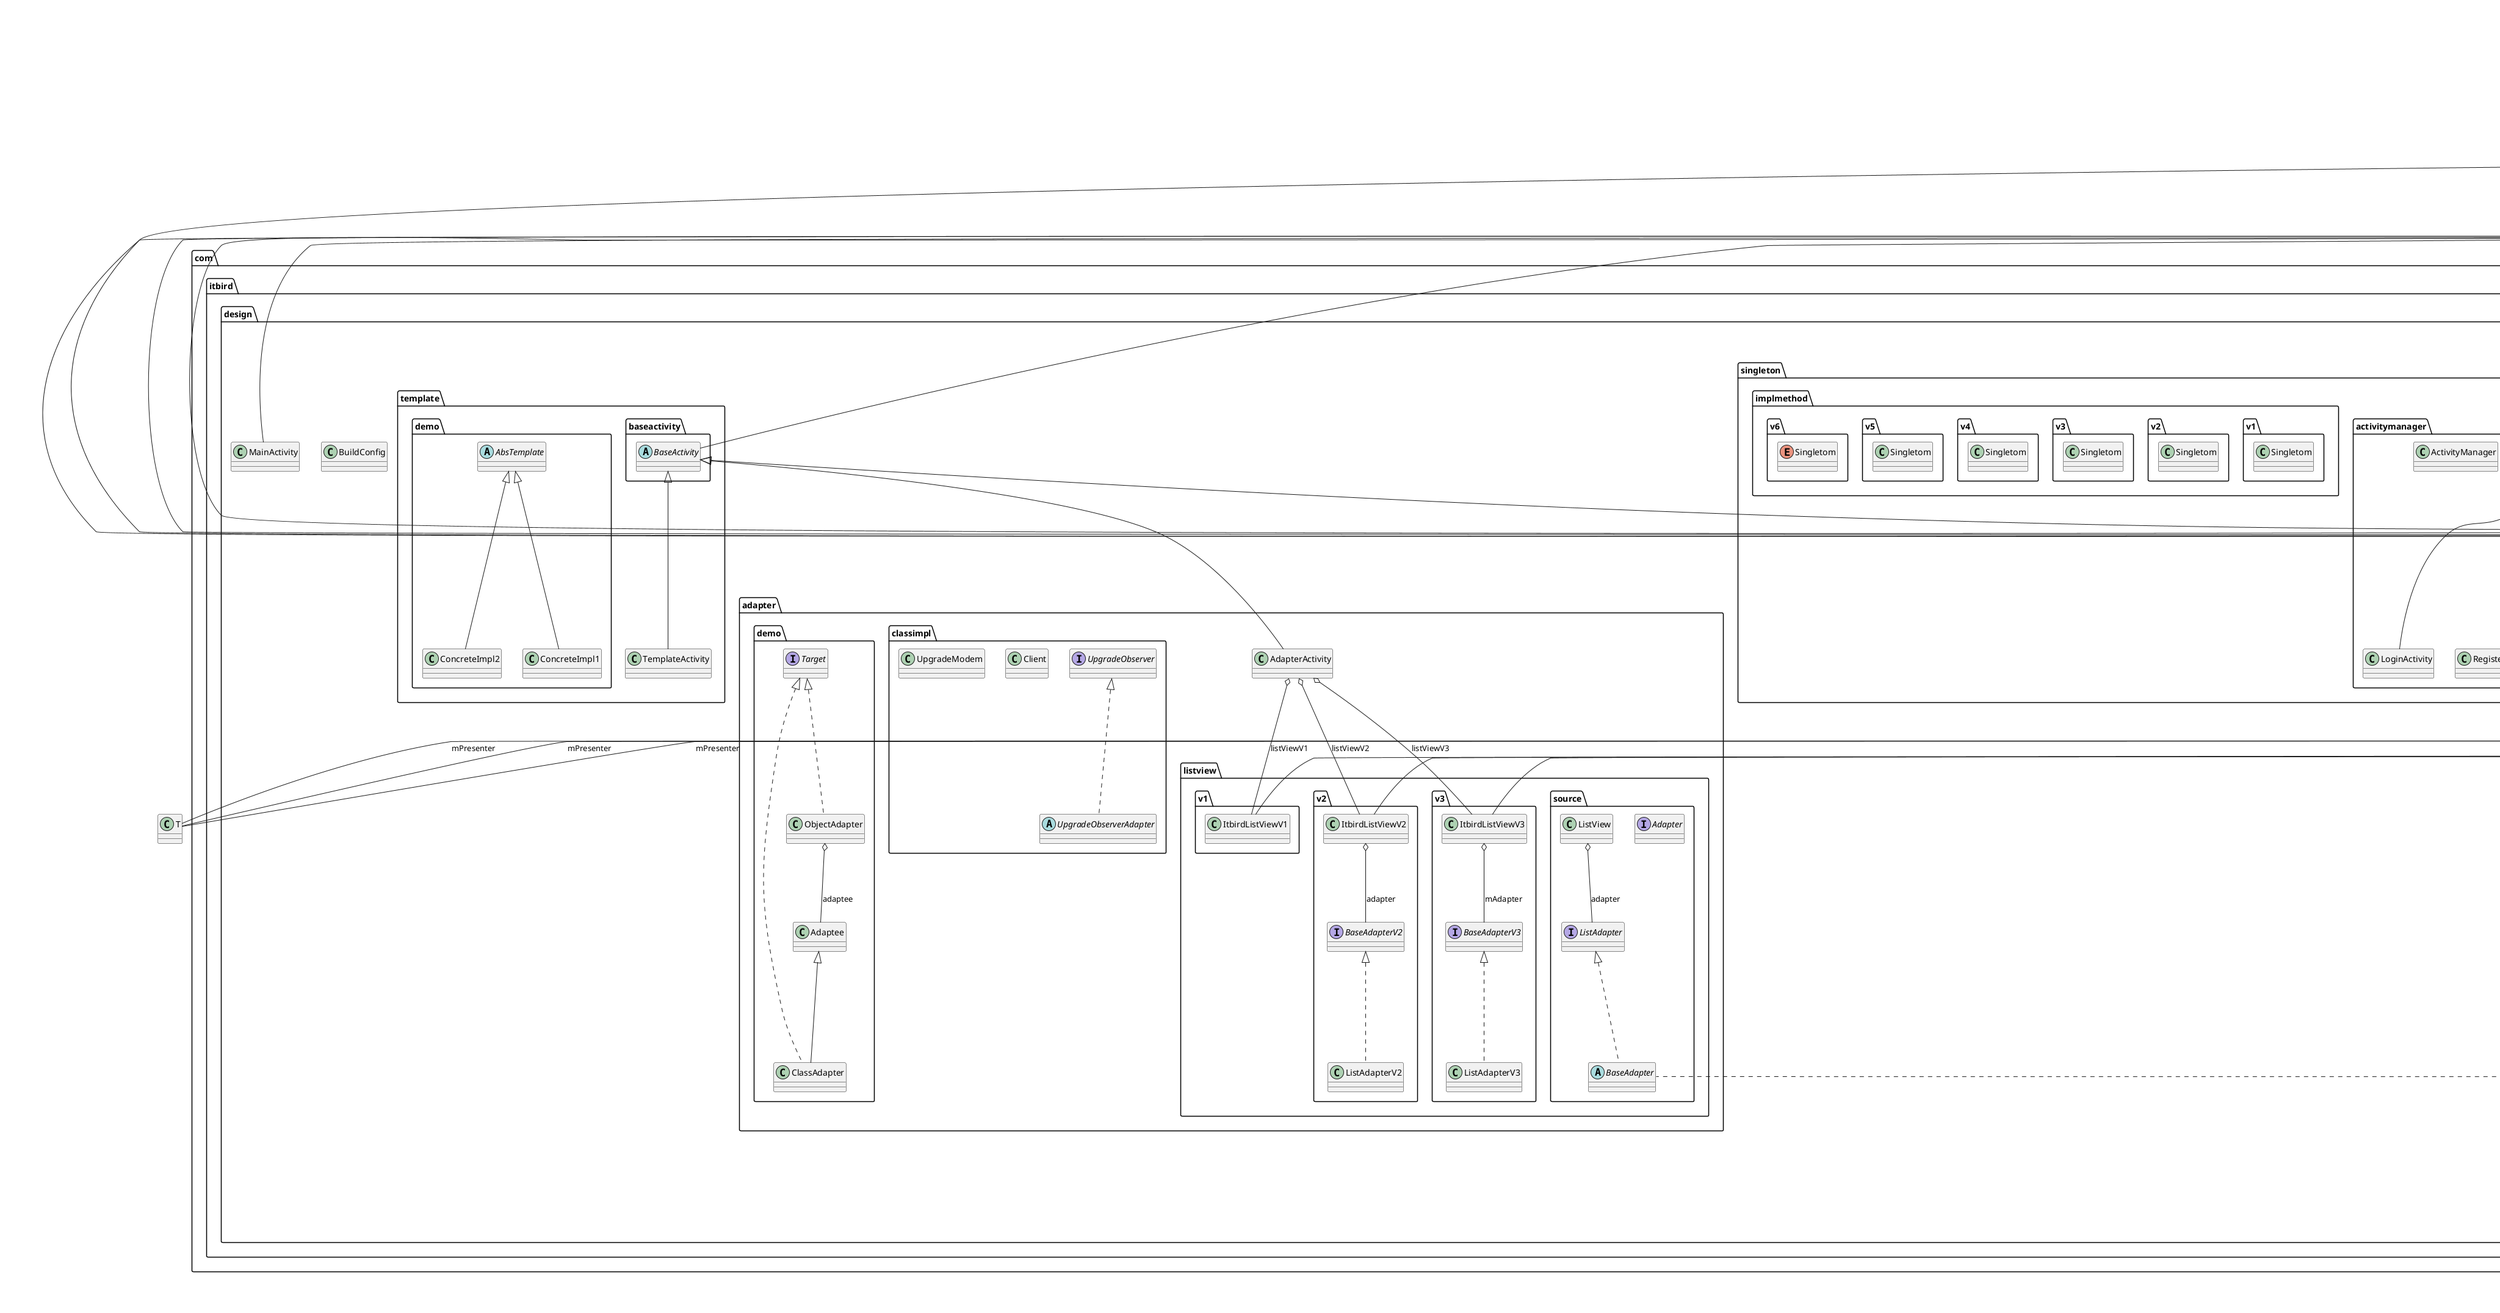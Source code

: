 @startuml

title __DESIGNPATTERNPRACTICE.APP's Class Diagram__\n

  namespace com.itbird.design {
    class com.itbird.design.APP {
    }
  }
  

  namespace com.itbird.design {
    class com.itbird.design.BuildConfig {
    }
  }
  

  namespace com.itbird.design {
    class com.itbird.design.MainActivity {
    }
  }
  

  namespace com.itbird.design {
    namespace adapter {
      class com.itbird.design.adapter.AdapterActivity {
      }
    }
  }
  

  namespace com.itbird.design {
    namespace adapter {
      namespace classimpl {
        class com.itbird.design.adapter.classimpl.Client {
        }
      }
    }
  }
  

  namespace com.itbird.design {
    namespace adapter {
      namespace classimpl {
        class com.itbird.design.adapter.classimpl.UpgradeModem {
        }
      }
    }
  }
  

  namespace com.itbird.design {
    namespace adapter {
      namespace classimpl {
        interface com.itbird.design.adapter.classimpl.UpgradeObserver {
        }
      }
    }
  }
  

  namespace com.itbird.design {
    namespace adapter {
      namespace classimpl {
        abstract class com.itbird.design.adapter.classimpl.UpgradeObserverAdapter {
        }
      }
    }
  }
  

  namespace com.itbird.design {
    namespace adapter {
      namespace demo {
        class com.itbird.design.adapter.demo.Adaptee {
        }
      }
    }
  }
  

  namespace com.itbird.design {
    namespace adapter {
      namespace demo {
        class com.itbird.design.adapter.demo.ClassAdapter {
        }
      }
    }
  }
  

  namespace com.itbird.design {
    namespace adapter {
      namespace demo {
        class com.itbird.design.adapter.demo.ObjectAdapter {
        }
      }
    }
  }
  

  namespace com.itbird.design {
    namespace adapter {
      namespace demo {
        interface com.itbird.design.adapter.demo.Target {
        }
      }
    }
  }
  

  namespace com.itbird.design {
    namespace adapter {
      namespace listview.source {
        interface com.itbird.design.adapter.listview.source.Adapter {
        }
      }
    }
  }
  

  namespace com.itbird.design {
    namespace adapter {
      namespace listview.source {
        abstract class com.itbird.design.adapter.listview.source.BaseAdapter {
        }
      }
    }
  }
  

  namespace com.itbird.design {
    namespace adapter {
      namespace listview.source {
        interface com.itbird.design.adapter.listview.source.ListAdapter {
        }
      }
    }
  }
  

  namespace com.itbird.design {
    namespace adapter {
      namespace listview.source {
        class com.itbird.design.adapter.listview.source.ListView {
        }
      }
    }
  }
  

  namespace com.itbird.design {
    namespace adapter {
      namespace listview.v1 {
        class com.itbird.design.adapter.listview.v1.ItbirdListViewV1 {
        }
      }
    }
  }
  

  namespace com.itbird.design {
    namespace adapter {
      namespace listview.v2 {
        interface com.itbird.design.adapter.listview.v2.BaseAdapterV2 {
        }
      }
    }
  }
  

  namespace com.itbird.design {
    namespace adapter {
      namespace listview.v2 {
        class com.itbird.design.adapter.listview.v2.ItbirdListViewV2 {
        }
      }
    }
  }
  

  namespace com.itbird.design {
    namespace adapter {
      namespace listview.v2 {
        class com.itbird.design.adapter.listview.v2.ListAdapterV2 {
        }
      }
    }
  }
  

  namespace com.itbird.design {
    namespace adapter {
      namespace listview.v3 {
        interface com.itbird.design.adapter.listview.v3.BaseAdapterV3 {
        }
      }
    }
  }
  

  namespace com.itbird.design {
    namespace adapter {
      namespace listview.v3 {
        class com.itbird.design.adapter.listview.v3.ItbirdListViewV3 {
        }
      }
    }
  }
  

  namespace com.itbird.design {
    namespace adapter {
      namespace listview.v3 {
        class com.itbird.design.adapter.listview.v3.ListAdapterV3 {
        }
      }
    }
  }
  

  namespace com.itbird.design {
    namespace builder {
      class com.itbird.design.builder.BuilderActivity {
      }
    }
  }
  

  namespace com.itbird.design {
    namespace builder {
      namespace demo {
        interface com.itbird.design.builder.demo.BuilderInterface {
        }
      }
    }
  }
  

  namespace com.itbird.design {
    namespace builder {
      namespace demo {
        class com.itbird.design.builder.demo.Product {
        }
      }
    }
  }
  

  namespace com.itbird.design {
    namespace builder {
      namespace dialog {
        class com.itbird.design.builder.dialog.CommonDialog {
        }
      }
    }
  }
  

  namespace com.itbird.design {
    namespace builder {
      namespace dialog {
        class com.itbird.design.builder.dialog.CommonProgressDialog {
        }
      }
    }
  }
  

  namespace com.itbird.design {
    namespace builder {
      namespace dialog {
        abstract class com.itbird.design.builder.dialog.CustomCountDownTimer {
        }
      }
    }
  }
  

  namespace com.itbird.design {
    namespace builder {
      namespace dialog {
        class com.itbird.design.builder.dialog.CustomCountDownTimerDialog {
        }
      }
    }
  }
  

  namespace com.itbird.design {
    namespace builder {
      namespace navigationbar.v1 {
        class com.itbird.design.builder.navigationbar.v1.NavigationBar {
        }
      }
    }
  }
  

  namespace com.itbird.design {
    namespace chaiin {
      class com.itbird.design.chaiin.ChainActivity {
      }
    }
  }
  

  namespace com.itbird.design {
    namespace chaiin {
      namespace demo {
        abstract class com.itbird.design.chaiin.demo.Handler {
        }
      }
    }
  }
  

  namespace com.itbird.design {
    namespace chaiin {
      namespace demo {
        class com.itbird.design.chaiin.demo.Request {
        }
      }
    }
  }
  

  namespace com.itbird.design {
    namespace chaiin {
      namespace demo {
        class com.itbird.design.chaiin.demo.RequestHandler1 {
        }
      }
    }
  }
  

  namespace com.itbird.design {
    namespace chaiin {
      namespace demo {
        class com.itbird.design.chaiin.demo.RequestHandler2 {
        }
      }
    }
  }
  

  namespace com.itbird.design {
    namespace chaiin {
      namespace demo {
        class com.itbird.design.chaiin.demo.RequestHandler3 {
        }
      }
    }
  }
  

  namespace com.itbird.design {
    namespace chaiin {
      namespace upgrade.v1 {
        class com.itbird.design.chaiin.upgrade.v1.ASystemUpgradeRequestHandler {
        }
      }
    }
  }
  

  namespace com.itbird.design {
    namespace chaiin {
      namespace upgrade.v1 {
        class com.itbird.design.chaiin.upgrade.v1.BSystemUpgradeRequestHandler {
        }
      }
    }
  }
  

  namespace com.itbird.design {
    namespace chaiin {
      namespace upgrade.v1 {
        class com.itbird.design.chaiin.upgrade.v1.CSystemUpgradeRequestHandler {
        }
      }
    }
  }
  

  namespace com.itbird.design {
    namespace chaiin {
      namespace upgrade.v1 {
        class com.itbird.design.chaiin.upgrade.v1.InitUpgradeRequestHandler {
        }
      }
    }
  }
  

  namespace com.itbird.design {
    namespace chaiin {
      namespace upgrade.v1 {
        interface com.itbird.design.chaiin.upgrade.v1.UpgradeErrorCode {
        }
      }
    }
  }
  

  namespace com.itbird.design {
    namespace chaiin {
      namespace upgrade.v1 {
        class com.itbird.design.chaiin.upgrade.v1.UpgradeManager {
        }
      }
    }
  }
  

  namespace com.itbird.design {
    namespace chaiin {
      namespace upgrade.v1 {
        class com.itbird.design.chaiin.upgrade.v1.UpgradeRequest {
        }
      }
    }
  }
  

  namespace com.itbird.design {
    namespace chaiin {
      namespace upgrade.v1 {
        abstract class com.itbird.design.chaiin.upgrade.v1.UpgradeRequestHandler {
        }
      }
    }
  }
  

  namespace com.itbird.design {
    namespace chaiin {
      namespace upgrade.v1 {
        interface com.itbird.design.chaiin.upgrade.v1.UpgradeResultObservable {
        }
      }
    }
  }
  

  namespace com.itbird.design {
    namespace chaiin {
      namespace upgrade.v1 {
        class com.itbird.design.chaiin.upgrade.v1.UpgradeResultObservableAdapter {
        }
      }
    }
  }
  

  namespace com.itbird.design {
    namespace decorator {
      class com.itbird.design.decorator.DecoratorActivity {
      }
    }
  }
  

  namespace com.itbird.design {
    namespace decorator {
      namespace demo {
        abstract class com.itbird.design.decorator.demo.Component {
        }
      }
    }
  }
  

  namespace com.itbird.design {
    namespace decorator {
      namespace demo {
        class com.itbird.design.decorator.demo.ComponentImplA {
        }
      }
    }
  }
  

  namespace com.itbird.design {
    namespace decorator {
      namespace demo {
        class com.itbird.design.decorator.demo.ComponentImplB {
        }
      }
    }
  }
  

  namespace com.itbird.design {
    namespace decorator {
      namespace demo {
        class com.itbird.design.decorator.demo.ConCreateComponent {
        }
      }
    }
  }
  

  namespace com.itbird.design {
    namespace decorator {
      namespace demo {
        abstract class com.itbird.design.decorator.demo.DecoratorComponent {
        }
      }
    }
  }
  

  namespace com.itbird.design {
    namespace decorator {
      namespace recycleview {
        class com.itbird.design.decorator.recycleview.WrapperRecycleView {
        }
      }
    }
  }
  

  namespace com.itbird.design {
    namespace decorator {
      namespace recycleview {
        class com.itbird.design.decorator.recycleview.WrapperRecyclerAdapter {
        }
      }
    }
  }
  

  namespace com.itbird.design {
    namespace factory {
      class com.itbird.design.factory.FactoryActivity {
      }
    }
  }
  

  namespace com.itbird.design {
    namespace factory {
      namespace demo.v1 {
        class com.itbird.design.factory.demo.v1.ConCreteIProductA {
        }
      }
    }
  }
  

  namespace com.itbird.design {
    namespace factory {
      namespace demo.v1 {
        class com.itbird.design.factory.demo.v1.ConCreteIProductB {
        }
      }
    }
  }
  

  namespace com.itbird.design {
    namespace factory {
      namespace demo.v1 {
        class com.itbird.design.factory.demo.v1.ConCreteIProductC {
        }
      }
    }
  }
  

  namespace com.itbird.design {
    namespace factory {
      namespace demo.v1 {
        class com.itbird.design.factory.demo.v1.ConcreteFactory {
        }
      }
    }
  }
  

  namespace com.itbird.design {
    namespace factory {
      namespace demo.v1 {
        interface com.itbird.design.factory.demo.v1.IFactroy {
        }
      }
    }
  }
  

  namespace com.itbird.design {
    namespace factory {
      namespace demo.v1 {
        interface com.itbird.design.factory.demo.v1.IProduct {
        }
      }
    }
  }
  

  namespace com.itbird.design {
    namespace factory {
      namespace demo.v2 {
        class com.itbird.design.factory.demo.v2.ConCreteIProductD {
        }
      }
    }
  }
  

  namespace com.itbird.design {
    namespace factory {
      namespace demo.v2 {
        class com.itbird.design.factory.demo.v2.ConcreteFactory {
        }
      }
    }
  }
  

  namespace com.itbird.design {
    namespace factory {
      namespace demo.v2 {
        interface com.itbird.design.factory.demo.v2.IFactroy {
        }
      }
    }
  }
  

  namespace com.itbird.design {
    namespace factory {
      namespace imageLoader.v5 {
        class com.itbird.design.factory.imageLoader.v5.GlideImageLoader {
        }
      }
    }
  }
  

  namespace com.itbird.design {
    namespace factory {
      namespace imageLoader.v5 {
        interface com.itbird.design.factory.imageLoader.v5.IImageFactroy {
        }
      }
    }
  }
  

  namespace com.itbird.design {
    namespace factory {
      namespace imageLoader.v5 {
        interface com.itbird.design.factory.imageLoader.v5.ILoadImage {
        }
      }
    }
  }
  

  namespace com.itbird.design {
    namespace factory {
      namespace imageLoader.v5 {
        class com.itbird.design.factory.imageLoader.v5.ImageLoaderFactory {
        }
      }
    }
  }
  

  namespace com.itbird.design {
    namespace factory {
      namespace imageLoader.v5 {
        class com.itbird.design.factory.imageLoader.v5.PicassoImageLoader {
        }
      }
    }
  }
  

  namespace com.itbird.design {
    namespace factory {
      namespace storage {
        class com.itbird.design.factory.storage.DiskStorageHandler {
        }
      }
    }
  }
  

  namespace com.itbird.design {
    namespace factory {
      namespace storage {
        interface com.itbird.design.factory.storage.IStorage {
        }
      }
    }
  }
  

  namespace com.itbird.design {
    namespace factory {
      namespace storage {
        interface com.itbird.design.factory.storage.IStorageFactroy {
        }
      }
    }
  }
  

  namespace com.itbird.design {
    namespace factory {
      namespace storage {
        class com.itbird.design.factory.storage.MemoryStorageHandler {
        }
      }
    }
  }
  

  namespace com.itbird.design {
    namespace factory {
      namespace storage {
        class com.itbird.design.factory.storage.PreferencesStorageHandler {
        }
      }
    }
  }
  

  namespace com.itbird.design {
    namespace factory {
      namespace storage {
        class com.itbird.design.factory.storage.StorageFactroy {
        }
      }
    }
  }
  

  namespace com.itbird.design {
    namespace iterator {
      class com.itbird.design.iterator.IteratorActivity {
      }
    }
  }
  

  namespace com.itbird.design {
    namespace iterator {
      namespace demo {
        interface com.itbird.design.iterator.demo.BaseSystem {
        }
      }
    }
  }
  

  namespace com.itbird.design {
    namespace iterator {
      namespace demo {
        class com.itbird.design.iterator.demo.Userinfo {
        }
      }
    }
  }
  

  namespace com.itbird.design {
    namespace iterator {
      namespace demo {
        class com.itbird.design.iterator.demo.UserinfoSystemA {
        }
      }
    }
  }
  

  namespace com.itbird.design {
    namespace iterator {
      namespace demo {
        class com.itbird.design.iterator.demo.UserinfoSystemB {
        }
      }
    }
  }
  

  namespace com.itbird.design {
    namespace iterator {
      namespace demo {
        namespace iterator {
          class com.itbird.design.iterator.demo.iterator.ArrayIterator {
          }
        }
      }
    }
  }
  

  namespace com.itbird.design {
    namespace iterator {
      namespace demo {
        namespace iterator {
          interface com.itbird.design.iterator.demo.iterator.Iterator {
          }
        }
      }
    }
  }
  

  namespace com.itbird.design {
    namespace iterator {
      namespace demo {
        namespace iterator {
          class com.itbird.design.iterator.demo.iterator.ListIterator {
          }
        }
      }
    }
  }
  

  namespace com.itbird.design {
    namespace observer {
      class com.itbird.design.observer.ObserverActivity {
      }
    }
  }
  

  namespace com.itbird.design {
    namespace observer {
      namespace demo {
        interface com.itbird.design.observer.demo.Observable {
        }
      }
    }
  }
  

  namespace com.itbird.design {
    namespace observer {
      namespace demo {
        class com.itbird.design.observer.demo.ObservableImpl {
        }
      }
    }
  }
  

  namespace com.itbird.design {
    namespace observer {
      namespace demo {
        interface com.itbird.design.observer.demo.Observer {
        }
      }
    }
  }
  

  namespace com.itbird.design {
    namespace observer {
      namespace listadapter {
        abstract class com.itbird.design.observer.listadapter.BaseAdapter {
        }
      }
    }
  }
  

  namespace com.itbird.design {
    namespace observer {
      namespace listadapter {
        class com.itbird.design.observer.listadapter.DataSetObservable {
        }
      }
    }
  }
  

  namespace com.itbird.design {
    namespace observer {
      namespace listadapter {
        abstract class com.itbird.design.observer.listadapter.DataSetObserver {
        }
      }
    }
  }
  

  namespace com.itbird.design {
    namespace observer {
      namespace listadapter {
        abstract class com.itbird.design.observer.listadapter.Observable {
        }
      }
    }
  }
  

  namespace com.itbird.design {
    namespace principle {
      class com.itbird.design.principle.PrincipleActivity {
      }
    }
  }
  

  namespace com.itbird.design {
    namespace principle {
      namespace imageloader.v1 {
        class com.itbird.design.principle.imageloader.v1.ImageLoader {
        }
      }
    }
  }
  

  namespace com.itbird.design {
    namespace principle {
      namespace imageloader.v2 {
        class com.itbird.design.principle.imageloader.v2.ImageCache {
        }
      }
    }
  }
  

  namespace com.itbird.design {
    namespace principle {
      namespace imageloader.v2 {
        class com.itbird.design.principle.imageloader.v2.ImageDownload {
        }
      }
    }
  }
  

  namespace com.itbird.design {
    namespace principle {
      namespace imageloader.v2 {
        class com.itbird.design.principle.imageloader.v2.ImageLoader {
        }
      }
    }
  }
  

  namespace com.itbird.design {
    namespace principle {
      namespace imageloader.v3 {
        class com.itbird.design.principle.imageloader.v3.DiskCache {
        }
      }
    }
  }
  

  namespace com.itbird.design {
    namespace principle {
      namespace imageloader.v3 {
        interface com.itbird.design.principle.imageloader.v3.ICache {
        }
      }
    }
  }
  

  namespace com.itbird.design {
    namespace principle {
      namespace imageloader.v3 {
        class com.itbird.design.principle.imageloader.v3.ImageDownload {
        }
      }
    }
  }
  

  namespace com.itbird.design {
    namespace principle {
      namespace imageloader.v3 {
        class com.itbird.design.principle.imageloader.v3.ImageLoader {
        }
      }
    }
  }
  

  namespace com.itbird.design {
    namespace principle {
      namespace imageloader.v3 {
        class com.itbird.design.principle.imageloader.v3.MemoryCache {
        }
      }
    }
  }
  

  namespace com.itbird.design {
    namespace principle {
      namespace imageloader.v4 {
        class com.itbird.design.principle.imageloader.v4.DiskCache {
        }
      }
    }
  }
  

  namespace com.itbird.design {
    namespace principle {
      namespace imageloader.v4 {
        interface com.itbird.design.principle.imageloader.v4.DownloadCallback {
        }
      }
    }
  }
  

  namespace com.itbird.design {
    namespace principle {
      namespace imageloader.v4 {
        interface com.itbird.design.principle.imageloader.v4.ICache {
        }
      }
    }
  }
  

  namespace com.itbird.design {
    namespace principle {
      namespace imageloader.v4 {
        interface com.itbird.design.principle.imageloader.v4.IDownloadRequest {
        }
      }
    }
  }
  

  namespace com.itbird.design {
    namespace principle {
      namespace imageloader.v4 {
        class com.itbird.design.principle.imageloader.v4.ImageLoader {
        }
      }
    }
  }
  

  namespace com.itbird.design {
    namespace principle {
      namespace imageloader.v4 {
        class com.itbird.design.principle.imageloader.v4.MemoryCache {
        }
      }
    }
  }
  

  namespace com.itbird.design {
    namespace principle {
      namespace imageloader.v4 {
        class com.itbird.design.principle.imageloader.v4.MyImageDownload {
        }
      }
    }
  }
  

  namespace com.itbird.design {
    namespace principle {
      namespace mvp.google {
        interface com.itbird.design.principle.mvp.google.BasePresenter {
        }
      }
    }
  }
  

  namespace com.itbird.design {
    namespace principle {
      namespace mvp.google {
        interface com.itbird.design.principle.mvp.google.BaseView {
        }
      }
    }
  }
  

  namespace com.itbird.design {
    namespace principle {
      namespace mvp.google {
        interface com.itbird.design.principle.mvp.google.TaskDetailContract {
        }
      }
    }
  }
  

  namespace com.itbird.design {
    namespace principle {
      namespace mvp.google {
        class com.itbird.design.principle.mvp.google.TaskGoogleActivity {
        }
      }
    }
  }
  

  namespace com.itbird.design {
    namespace principle {
      namespace mvp.google {
        class com.itbird.design.principle.mvp.google.TaskGooglePresenter {
        }
      }
    }
  }
  

  namespace com.itbird.design {
    namespace principle {
      namespace mvp.v1 {
        abstract class com.itbird.design.principle.mvp.v1.BaseActivity {
        }
      }
    }
  }
  

  namespace com.itbird.design {
    namespace principle {
      namespace mvp.v1 {
        class com.itbird.design.principle.mvp.v1.BasePresenter {
        }
      }
    }
  }
  

  namespace com.itbird.design {
    namespace principle {
      namespace mvp.v1 {
        interface com.itbird.design.principle.mvp.v1.IPresenter {
        }
      }
    }
  }
  

  namespace com.itbird.design {
    namespace principle {
      namespace mvp.v1 {
        interface com.itbird.design.principle.mvp.v1.IView {
        }
      }
    }
  }
  

  namespace com.itbird.design {
    namespace principle {
      namespace mvp.v1 {
        class com.itbird.design.principle.mvp.v1.TaskMyActivity {
        }
      }
    }
  }
  

  namespace com.itbird.design {
    namespace principle {
      namespace mvp.v1 {
        interface com.itbird.design.principle.mvp.v1.TaskMyContract {
        }
      }
    }
  }
  

  namespace com.itbird.design {
    namespace principle {
      namespace mvp.v1 {
        class com.itbird.design.principle.mvp.v1.TaskMyPresenter {
        }
      }
    }
  }
  

  namespace com.itbird.design {
    namespace principle {
      namespace mvp.v2 {
        abstract class com.itbird.design.principle.mvp.v2.BaseActivity {
        }
      }
    }
  }
  

  namespace com.itbird.design {
    namespace principle {
      namespace mvp.v2 {
        abstract class com.itbird.design.principle.mvp.v2.BasePresenter {
        }
      }
    }
  }
  

  namespace com.itbird.design {
    namespace principle {
      namespace mvp.v2 {
        class com.itbird.design.principle.mvp.v2.TaskMyActivity {
        }
      }
    }
  }
  

  namespace com.itbird.design {
    namespace principle {
      namespace mvp.v2 {
        interface com.itbird.design.principle.mvp.v2.TaskMyContract {
        }
      }
    }
  }
  

  namespace com.itbird.design {
    namespace principle {
      namespace mvp.v2 {
        class com.itbird.design.principle.mvp.v2.TaskMyPresenter {
        }
      }
    }
  }
  

  namespace com.itbird.design {
    namespace principle {
      namespace mvp.v3 {
        abstract class com.itbird.design.principle.mvp.v3.BaseActivity {
        }
      }
    }
  }
  

  namespace com.itbird.design {
    namespace principle {
      namespace mvp.v3 {
        abstract class com.itbird.design.principle.mvp.v3.BaseFragment {
        }
      }
    }
  }
  

  namespace com.itbird.design {
    namespace principle {
      namespace mvp.v3 {
        abstract class com.itbird.design.principle.mvp.v3.BasePresenter {
        }
      }
    }
  }
  

  namespace com.itbird.design {
    namespace principle {
      namespace mvp.v3 {
        interface com.itbird.design.principle.mvp.v3.IPresenter {
        }
      }
    }
  }
  

  namespace com.itbird.design {
    namespace principle {
      namespace mvp.v3 {
        class com.itbird.design.principle.mvp.v3.TaskMyActivity {
        }
      }
    }
  }
  

  namespace com.itbird.design {
    namespace principle {
      namespace mvp.v3 {
        interface com.itbird.design.principle.mvp.v3.TaskMyContract {
        }
      }
    }
  }
  

  namespace com.itbird.design {
    namespace principle {
      namespace mvp.v3 {
        class com.itbird.design.principle.mvp.v3.TaskMyPresenter {
        }
      }
    }
  }
  

  namespace com.itbird.design {
    namespace prototype {
      class com.itbird.design.prototype.PrototypeActivity {
      }
    }
  }
  

  namespace com.itbird.design {
    namespace prototype {
      namespace demo {
        class com.itbird.design.prototype.demo.ConcreateProotype {
        }
      }
    }
  }
  

  namespace com.itbird.design {
    namespace prototype {
      namespace demo {
        abstract class com.itbird.design.prototype.demo.Prototype {
        }
      }
    }
  }
  

  namespace com.itbird.design {
    namespace prototype {
      namespace word.v1 {
        abstract class com.itbird.design.prototype.word.v1.IWordV1 {
        }
      }
    }
  }
  

  namespace com.itbird.design {
    namespace prototype {
      namespace word.v1 {
        class com.itbird.design.prototype.word.v1.WordV1DataInfo {
        }
      }
    }
  }
  

  namespace com.itbird.design {
    namespace prototype {
      namespace word.v2 {
        abstract class com.itbird.design.prototype.word.v2.IWordV2 {
        }
      }
    }
  }
  

  namespace com.itbird.design {
    namespace prototype {
      namespace word.v2 {
        class com.itbird.design.prototype.word.v2.WordV2DataInfo {
        }
      }
    }
  }
  

  namespace com.itbird.design {
    namespace prototype {
      namespace word.v3 {
        abstract class com.itbird.design.prototype.word.v3.IWordV3 {
        }
      }
    }
  }
  

  namespace com.itbird.design {
    namespace prototype {
      namespace word.v3 {
        class com.itbird.design.prototype.word.v3.WordV3DataInfo {
        }
      }
    }
  }
  

  namespace com.itbird.design {
    namespace proxy {
      class com.itbird.design.proxy.ProxyActivity {
      }
    }
  }
  

  namespace com.itbird.design {
    namespace proxy {
      namespace demo.dynamic.v1 {
        class com.itbird.design.proxy.demo.dynamic.v1.Client {
        }
      }
    }
  }
  

  namespace com.itbird.design {
    namespace proxy {
      namespace demo.dynamic.v1 {
        interface com.itbird.design.proxy.demo.dynamic.v1.IObject {
        }
      }
    }
  }
  

  namespace com.itbird.design {
    namespace proxy {
      namespace demo.dynamic.v1 {
        class com.itbird.design.proxy.demo.dynamic.v1.ProxyObject {
        }
      }
    }
  }
  

  namespace com.itbird.design {
    namespace proxy {
      namespace demo.dynamic.v1 {
        class com.itbird.design.proxy.demo.dynamic.v1.SourceObject {
        }
      }
    }
  }
  

  namespace com.itbird.design {
    namespace proxy {
      namespace demo.dynamic.v2 {
        class com.itbird.design.proxy.demo.dynamic.v2.Client {
        }
      }
    }
  }
  

  namespace com.itbird.design {
    namespace proxy {
      namespace demo.dynamic.v2 {
        class com.itbird.design.proxy.demo.dynamic.v2.ProxyMethodInterceptor {
        }
      }
    }
  }
  

  namespace com.itbird.design {
    namespace proxy {
      namespace demo.dynamic.v2 {
        class com.itbird.design.proxy.demo.dynamic.v2.SourceObject {
        }
      }
    }
  }
  

  namespace com.itbird.design {
    namespace proxy {
      namespace demo.staticc {
        class com.itbird.design.proxy.demo.staticc.Client {
        }
      }
    }
  }
  

  namespace com.itbird.design {
    namespace proxy {
      namespace demo.staticc {
        interface com.itbird.design.proxy.demo.staticc.IObject {
        }
      }
    }
  }
  

  namespace com.itbird.design {
    namespace proxy {
      namespace demo.staticc {
        class com.itbird.design.proxy.demo.staticc.ProxyObject {
        }
      }
    }
  }
  

  namespace com.itbird.design {
    namespace proxy {
      namespace demo.staticc {
        class com.itbird.design.proxy.demo.staticc.SourceObject {
        }
      }
    }
  }
  

  namespace com.itbird.design {
    namespace proxy {
      namespace retrofit {
        interface com.itbird.design.proxy.retrofit.BaseRequest {
        }
      }
    }
  }
  

  namespace com.itbird.design {
    namespace singleton.activitymanager {
      class com.itbird.design.singleton.activitymanager.ActivityManager {
      }
    }
  }
  

  namespace com.itbird.design {
    namespace singleton.activitymanager {
      abstract class com.itbird.design.singleton.activitymanager.BaseActivity {
      }
    }
  }
  

  namespace com.itbird.design {
    namespace singleton.activitymanager {
      class com.itbird.design.singleton.activitymanager.LoginActivity {
      }
    }
  }
  

  namespace com.itbird.design {
    namespace singleton.activitymanager {
      class com.itbird.design.singleton.activitymanager.RegisterActivity {
      }
    }
  }
  

  namespace com.itbird.design {
    namespace singleton.activitymanager {
      class com.itbird.design.singleton.activitymanager.SingletonActivity {
      }
    }
  }
  

  namespace com.itbird.design {
    namespace singleton.implmethod.v1 {
      class com.itbird.design.singleton.implmethod.v1.Singletom {
      }
    }
  }
  

  namespace com.itbird.design {
    namespace singleton.implmethod.v2 {
      class com.itbird.design.singleton.implmethod.v2.Singletom {
      }
    }
  }
  

  namespace com.itbird.design {
    namespace singleton.implmethod.v3 {
      class com.itbird.design.singleton.implmethod.v3.Singletom {
      }
    }
  }
  

  namespace com.itbird.design {
    namespace singleton.implmethod.v4 {
      class com.itbird.design.singleton.implmethod.v4.Singletom {
      }
    }
  }
  

  namespace com.itbird.design {
    namespace singleton.implmethod.v5 {
      class com.itbird.design.singleton.implmethod.v5.Singletom {
      }
    }
  }
  

  namespace com.itbird.design {
    namespace singleton.implmethod.v6 {
      enum Singletom {
      }
    }
  }
  

  namespace com.itbird.design {
    namespace strategy {
      class com.itbird.design.strategy.CrashReportingTree {
      }
    }
  }
  

  namespace com.itbird.design {
    namespace strategy {
      class com.itbird.design.strategy.StrategyActivity {
      }
    }
  }
  

  namespace com.itbird.design {
    namespace strategy {
      namespace demo.compute.v1 {
        class com.itbird.design.strategy.demo.compute.v1.Compute {
        }
      }
    }
  }
  

  namespace com.itbird.design {
    namespace strategy {
      namespace demo.compute.v2 {
        class com.itbird.design.strategy.demo.compute.v2.ComputeADD {
        }
      }
    }
  }
  

  namespace com.itbird.design {
    namespace strategy {
      namespace demo.compute.v2 {
        class com.itbird.design.strategy.demo.compute.v2.ComputeDel {
        }
      }
    }
  }
  

  namespace com.itbird.design {
    namespace strategy {
      namespace demo.compute.v2 {
        class com.itbird.design.strategy.demo.compute.v2.ComputeDiv {
        }
      }
    }
  }
  

  namespace com.itbird.design {
    namespace strategy {
      namespace demo.compute.v2 {
        class com.itbird.design.strategy.demo.compute.v2.ComputeMul {
        }
      }
    }
  }
  

  namespace com.itbird.design {
    namespace strategy {
      namespace demo.compute.v2 {
        class com.itbird.design.strategy.demo.compute.v2.Context {
        }
      }
    }
  }
  

  namespace com.itbird.design {
    namespace strategy {
      namespace demo.compute.v2 {
        interface com.itbird.design.strategy.demo.compute.v2.ICompute {
        }
      }
    }
  }
  

  namespace com.itbird.design {
    namespace strategy {
      namespace demo.interpolator {
        class com.itbird.design.strategy.demo.interpolator.AccelerateDecelerateInterpolator {
        }
      }
    }
  }
  

  namespace com.itbird.design {
    namespace strategy {
      namespace demo.interpolator {
        class com.itbird.design.strategy.demo.interpolator.AccelerateInterpolator {
        }
      }
    }
  }
  

  namespace com.itbird.design {
    namespace strategy {
      namespace demo.interpolator {
        abstract class com.itbird.design.strategy.demo.interpolator.BaseInterpolator {
        }
      }
    }
  }
  

  namespace com.itbird.design {
    namespace strategy {
      namespace demo.interpolator {
        interface com.itbird.design.strategy.demo.interpolator.Interpolator {
        }
      }
    }
  }
  

  namespace com.itbird.design {
    namespace strategy {
      namespace demo.interpolator {
        class com.itbird.design.strategy.demo.interpolator.LinearInterpolator {
        }
      }
    }
  }
  

  namespace com.itbird.design {
    namespace strategy {
      namespace demo.interpolator {
        class com.itbird.design.strategy.demo.interpolator.ObjectAnimator {
        }
      }
    }
  }
  

  namespace com.itbird.design {
    namespace strategy {
      namespace demo.interpolator {
        interface com.itbird.design.strategy.demo.interpolator.TimeInterpolator {
        }
      }
    }
  }
  

  namespace com.itbird.design {
    namespace strategy {
      namespace demo.interpolator {
        class com.itbird.design.strategy.demo.interpolator.ValueAnimator {
        }
      }
    }
  }
  

  namespace com.itbird.design {
    namespace strategy {
      namespace demo.money.v1 {
        class com.itbird.design.strategy.demo.money.v1.FinanceManagerV1 {
        }
      }
    }
  }
  

  namespace com.itbird.design {
    namespace strategy {
      namespace demo.money.v2 {
        class com.itbird.design.strategy.demo.money.v2.FinanceContext {
        }
      }
    }
  }
  

  namespace com.itbird.design {
    namespace strategy {
      namespace demo.money.v2 {
        interface com.itbird.design.strategy.demo.money.v2.IFinance {
        }
      }
    }
  }
  

  namespace com.itbird.design {
    namespace strategy {
      namespace demo.money.v2 {
        class com.itbird.design.strategy.demo.money.v2.LiCaiTongFinance {
        }
      }
    }
  }
  

  namespace com.itbird.design {
    namespace strategy {
      namespace demo.money.v2 {
        class com.itbird.design.strategy.demo.money.v2.YuEBaoFinance {
        }
      }
    }
  }
  

  namespace com.itbird.design {
    namespace strategy {
      namespace demo.recycleview {
        class com.itbird.design.strategy.demo.recycleview.GridLayoutManager {
        }
      }
    }
  }
  

  namespace com.itbird.design {
    namespace strategy {
      namespace demo.recycleview {
        class com.itbird.design.strategy.demo.recycleview.LinearLayoutManager {
        }
      }
    }
  }
  

  namespace com.itbird.design {
    namespace strategy {
      namespace demo.recycleview {
        class com.itbird.design.strategy.demo.recycleview.RecyclerView {
        }
      }
    }
  }
  

  namespace com.itbird.design {
    namespace strategy {
      namespace demo.retrofit {
        interface com.itbird.design.strategy.demo.retrofit.Converter {
        }
      }
    }
  }
  

  namespace com.itbird.design {
    namespace strategy {
      namespace demo.retrofit {
        class com.itbird.design.strategy.demo.retrofit.GsonConverterFactory {
        }
      }
    }
  }
  

  namespace com.itbird.design {
    namespace strategy {
      namespace demo.retrofit {
        class com.itbird.design.strategy.demo.retrofit.Retrofit {
        }
      }
    }
  }
  

  namespace com.itbird.design {
    namespace strategy {
      namespace demo.retrofit {
        class com.itbird.design.strategy.demo.retrofit.SimpleXmlConverterFactory {
        }
      }
    }
  }
  

  namespace com.itbird.design {
    namespace strategy {
      namespace view {
        class com.itbird.design.strategy.view.MyView {
        }
      }
    }
  }
  

  namespace com.itbird.design {
    namespace template {
      class com.itbird.design.template.TemplateActivity {
      }
    }
  }
  

  namespace com.itbird.design {
    namespace template {
      namespace baseactivity {
        abstract class com.itbird.design.template.baseactivity.BaseActivity {
        }
      }
    }
  }
  

  namespace com.itbird.design {
    namespace template {
      namespace demo {
        abstract class com.itbird.design.template.demo.AbsTemplate {
        }
      }
    }
  }
  

  namespace com.itbird.design {
    namespace template {
      namespace demo {
        class com.itbird.design.template.demo.ConcreteImpl1 {
        }
      }
    }
  }
  

  namespace com.itbird.design {
    namespace template {
      namespace demo {
        class com.itbird.design.template.demo.ConcreteImpl2 {
        }
      }
    }
  }
  

  namespace com.itbird.design {
    namespace utils {
      class com.itbird.design.utils.CloseUtils {
      }
    }
  }
  

  namespace com.itbird.design {
    namespace utils {
      class com.itbird.design.utils.UIHandler {
      }
    }
  }
  

  com.itbird.design.APP -up-|> android.app.Application
  com.itbird.design.MainActivity -up-|> androidx.appcompat.app.AppCompatActivity
  com.itbird.design.adapter.AdapterActivity -up-|> com.itbird.design.template.baseactivity.BaseActivity
  com.itbird.design.adapter.AdapterActivity o-- com.itbird.design.adapter.listview.v1.ItbirdListViewV1 : listViewV1
  com.itbird.design.adapter.AdapterActivity o-- com.itbird.design.adapter.listview.v2.ItbirdListViewV2 : listViewV2
  com.itbird.design.adapter.AdapterActivity o-- com.itbird.design.adapter.listview.v3.ItbirdListViewV3 : listViewV3
  com.itbird.design.adapter.classimpl.UpgradeObserverAdapter .up.|> com.itbird.design.adapter.classimpl.UpgradeObserver
  com.itbird.design.adapter.demo.ClassAdapter .up.|> com.itbird.design.adapter.demo.Target
  com.itbird.design.adapter.demo.ClassAdapter -up-|> com.itbird.design.adapter.demo.Adaptee
  com.itbird.design.adapter.demo.ObjectAdapter .up.|> com.itbird.design.adapter.demo.Target
  com.itbird.design.adapter.demo.ObjectAdapter o-- com.itbird.design.adapter.demo.Adaptee : adaptee
  com.itbird.design.adapter.listview.source.BaseAdapter .up.|> android.widget.SpinnerAdapter
  com.itbird.design.adapter.listview.source.BaseAdapter .up.|> com.itbird.design.adapter.listview.source.ListAdapter
  com.itbird.design.adapter.listview.source.ListView o-- com.itbird.design.adapter.listview.source.ListAdapter : adapter
  com.itbird.design.adapter.listview.v1.ItbirdListViewV1 -up-|> android.widget.ScrollView
  com.itbird.design.adapter.listview.v2.ItbirdListViewV2 -up-|> android.widget.ScrollView
  com.itbird.design.adapter.listview.v2.ItbirdListViewV2 o-- com.itbird.design.adapter.listview.v2.BaseAdapterV2 : adapter
  com.itbird.design.adapter.listview.v2.ListAdapterV2 .up.|> com.itbird.design.adapter.listview.v2.BaseAdapterV2
  com.itbird.design.adapter.listview.v3.ItbirdListViewV3 -up-|> android.widget.ScrollView
  com.itbird.design.adapter.listview.v3.ItbirdListViewV3 o-- com.itbird.design.adapter.listview.v3.BaseAdapterV3 : mAdapter
  com.itbird.design.adapter.listview.v3.ListAdapterV3 .up.|> com.itbird.design.adapter.listview.v3.BaseAdapterV3
  com.itbird.design.builder.BuilderActivity -up-|> androidx.appcompat.app.AppCompatActivity
  com.itbird.design.builder.dialog.CommonDialog .up.|> android.content.DialogInterface
  com.itbird.design.builder.dialog.CommonDialog -up-|> android.app.Dialog
  com.itbird.design.builder.dialog.CommonDialog o-- com.itbird.design.builder.dialog.CommonDialog.ButtonHandler : handler
  com.itbird.design.builder.dialog.CommonProgressDialog -up-|> android.app.Dialog
  com.itbird.design.builder.dialog.CustomCountDownTimerDialog -up-|> android.app.Dialog
  com.itbird.design.chaiin.ChainActivity -up-|> androidx.appcompat.app.AppCompatActivity
  com.itbird.design.chaiin.demo.Handler o-- com.itbird.design.chaiin.demo.Handler : next
  com.itbird.design.chaiin.demo.RequestHandler1 -up-|> com.itbird.design.chaiin.demo.Handler
  com.itbird.design.chaiin.demo.RequestHandler2 -up-|> com.itbird.design.chaiin.demo.Handler
  com.itbird.design.chaiin.demo.RequestHandler3 -up-|> com.itbird.design.chaiin.demo.Handler
  com.itbird.design.chaiin.upgrade.v1.ASystemUpgradeRequestHandler -up-|> com.itbird.design.chaiin.upgrade.v1.UpgradeRequestHandler
  com.itbird.design.chaiin.upgrade.v1.BSystemUpgradeRequestHandler -up-|> com.itbird.design.chaiin.upgrade.v1.UpgradeRequestHandler
  com.itbird.design.chaiin.upgrade.v1.CSystemUpgradeRequestHandler -up-|> com.itbird.design.chaiin.upgrade.v1.UpgradeRequestHandler
  com.itbird.design.chaiin.upgrade.v1.InitUpgradeRequestHandler -up-|> com.itbird.design.chaiin.upgrade.v1.UpgradeRequestHandler
  com.itbird.design.chaiin.upgrade.v1.UpgradeManager o-- com.itbird.design.chaiin.upgrade.v1.UpgradeResultObservableAdapter : mAdapter
  com.itbird.design.chaiin.upgrade.v1.UpgradeRequestHandler o-- com.itbird.design.chaiin.upgrade.v1.UpgradeRequestHandler : nextHandler
  com.itbird.design.chaiin.upgrade.v1.UpgradeResultObservableAdapter .up.|> com.itbird.design.chaiin.upgrade.v1.UpgradeResultObservable
  com.itbird.design.chaiin.upgrade.v1.UpgradeResultObservableAdapter -up-|> android.database.Observable
  com.itbird.design.decorator.DecoratorActivity -up-|> androidx.appcompat.app.AppCompatActivity
  com.itbird.design.decorator.DecoratorActivity o-- com.itbird.design.decorator.DecoratorActivity.MyRecycleViewAdapter : adapter
  com.itbird.design.decorator.demo.ComponentImplA -up-|> com.itbird.design.decorator.demo.DecoratorComponent
  com.itbird.design.decorator.demo.ComponentImplB -up-|> com.itbird.design.decorator.demo.DecoratorComponent
  com.itbird.design.decorator.demo.ConCreateComponent -up-|> com.itbird.design.decorator.demo.Component
  com.itbird.design.decorator.demo.DecoratorComponent -up-|> com.itbird.design.decorator.demo.Component
  com.itbird.design.decorator.demo.DecoratorComponent o-- com.itbird.design.decorator.demo.Component : component
  com.itbird.design.decorator.recycleview.WrapperRecycleView -up-|> androidx.recyclerview.widget.RecyclerView
  com.itbird.design.decorator.recycleview.WrapperRecycleView o-- com.itbird.design.decorator.recycleview.WrapperRecyclerAdapter : wrapperRecyclerAdapter
  com.itbird.design.decorator.recycleview.WrapperRecyclerAdapter -up-|> androidx.recyclerview.widget.RecyclerView.Adapter
  com.itbird.design.factory.FactoryActivity -up-|> androidx.appcompat.app.AppCompatActivity
  com.itbird.design.factory.demo.v1.ConCreteIProductA .up.|> com.itbird.design.factory.demo.v1.IProduct
  com.itbird.design.factory.demo.v1.ConCreteIProductB .up.|> com.itbird.design.factory.demo.v1.IProduct
  com.itbird.design.factory.demo.v1.ConCreteIProductC .up.|> com.itbird.design.factory.demo.v1.IProduct
  com.itbird.design.factory.demo.v1.ConcreteFactory .up.|> com.itbird.design.factory.demo.v1.IFactroy
  com.itbird.design.factory.demo.v2.ConCreteIProductD .up.|> com.itbird.design.factory.demo.v1.IProduct
  com.itbird.design.factory.demo.v2.ConcreteFactory .up.|> com.itbird.design.factory.demo.v2.IFactroy
  com.itbird.design.factory.imageLoader.v5.GlideImageLoader .up.|> com.itbird.design.factory.imageLoader.v5.ILoadImage
  com.itbird.design.factory.imageLoader.v5.ImageLoaderFactory .up.|> com.itbird.design.factory.imageLoader.v5.IImageFactroy
  com.itbird.design.factory.imageLoader.v5.PicassoImageLoader .up.|> com.itbird.design.factory.imageLoader.v5.ILoadImage
  com.itbird.design.factory.storage.DiskStorageHandler .up.|> com.itbird.design.factory.storage.IStorage
  com.itbird.design.factory.storage.MemoryStorageHandler .up.|> com.itbird.design.factory.storage.IStorage
  com.itbird.design.factory.storage.PreferencesStorageHandler .up.|> com.itbird.design.factory.storage.IStorage
  com.itbird.design.factory.storage.StorageFactroy .up.|> com.itbird.design.factory.storage.IStorageFactroy
  com.itbird.design.iterator.IteratorActivity -up-|> androidx.appcompat.app.AppCompatActivity
  com.itbird.design.iterator.demo.UserinfoSystemA .up.|> com.itbird.design.iterator.demo.BaseSystem
  com.itbird.design.iterator.demo.UserinfoSystemB .up.|> com.itbird.design.iterator.demo.BaseSystem
  com.itbird.design.iterator.demo.iterator.ArrayIterator .up.|> com.itbird.design.iterator.demo.iterator.Iterator
  com.itbird.design.iterator.demo.iterator.ListIterator .up.|> com.itbird.design.iterator.demo.iterator.Iterator
  com.itbird.design.observer.ObserverActivity .up.|> com.itbird.design.observer.demo.Observer
  com.itbird.design.observer.ObserverActivity -up-|> androidx.appcompat.app.AppCompatActivity
  com.itbird.design.observer.demo.ObservableImpl .up.|> com.itbird.design.observer.demo.Observable
  com.itbird.design.observer.listadapter.BaseAdapter .up.|> android.widget.ListAdapter
  com.itbird.design.observer.listadapter.BaseAdapter .up.|> android.widget.SpinnerAdapter
  com.itbird.design.observer.listadapter.DataSetObservable -up-|> com.itbird.design.observer.listadapter.Observable
  com.itbird.design.principle.PrincipleActivity .up.|> com.itbird.design.utils.UIHandler.IHandler
  com.itbird.design.principle.PrincipleActivity -up-|> androidx.appcompat.app.AppCompatActivity
  com.itbird.design.principle.PrincipleActivity o-- com.itbird.design.utils.UIHandler : mUIHandler
  com.itbird.design.principle.imageloader.v2.ImageDownload o-- com.itbird.design.principle.imageloader.v2.ImageDownload.DownloadCallback : mDownloadCallback
  com.itbird.design.principle.imageloader.v2.ImageLoader .up.|> com.itbird.design.principle.imageloader.v2.ImageDownload.DownloadCallback
  com.itbird.design.principle.imageloader.v2.ImageLoader o-- com.itbird.design.principle.imageloader.v2.ImageCache : mImageCache
  com.itbird.design.principle.imageloader.v2.ImageLoader o-- com.itbird.design.principle.imageloader.v2.ImageDownload : mImageDownload
  com.itbird.design.principle.imageloader.v3.DiskCache .up.|> com.itbird.design.principle.imageloader.v3.ICache
  com.itbird.design.principle.imageloader.v3.ImageDownload o-- com.itbird.design.principle.imageloader.v3.ImageDownload.DownloadCallback : mDownloadCallback
  com.itbird.design.principle.imageloader.v3.ImageLoader .up.|> com.itbird.design.principle.imageloader.v3.ImageDownload.DownloadCallback
  com.itbird.design.principle.imageloader.v3.ImageLoader o-- com.itbird.design.principle.imageloader.v3.ICache : mImageCache
  com.itbird.design.principle.imageloader.v3.ImageLoader o-- com.itbird.design.principle.imageloader.v3.ImageDownload : mImageDownload
  com.itbird.design.principle.imageloader.v3.MemoryCache .up.|> com.itbird.design.principle.imageloader.v3.ICache
  com.itbird.design.principle.imageloader.v4.DiskCache .up.|> com.itbird.design.principle.imageloader.v4.ICache
  com.itbird.design.principle.imageloader.v4.ImageLoader .up.|> com.itbird.design.factory.imageLoader.v5.ILoadImage
  com.itbird.design.principle.imageloader.v4.ImageLoader o-- com.itbird.design.principle.imageloader.v4.IDownloadRequest : mDefaultDownloadRequest
  com.itbird.design.principle.imageloader.v4.ImageLoader o-- com.itbird.design.principle.imageloader.v4.IDownloadRequest : mDownloadRequest
  com.itbird.design.principle.imageloader.v4.ImageLoader o-- com.itbird.design.principle.imageloader.v4.ICache : mImageCache
  com.itbird.design.principle.imageloader.v4.MemoryCache .up.|> com.itbird.design.principle.imageloader.v4.ICache
  com.itbird.design.principle.imageloader.v4.MyImageDownload .up.|> com.itbird.design.principle.imageloader.v4.IDownloadRequest
  com.itbird.design.principle.mvp.google.TaskGoogleActivity .up.|> com.itbird.design.principle.mvp.google.TaskDetailContract.View
  com.itbird.design.principle.mvp.google.TaskGoogleActivity -up-|> androidx.appcompat.app.AppCompatActivity
  com.itbird.design.principle.mvp.google.TaskGoogleActivity o-- com.itbird.design.principle.mvp.google.TaskDetailContract.Presenter : mPresenter
  com.itbird.design.principle.mvp.google.TaskGooglePresenter .up.|> com.itbird.design.principle.mvp.google.TaskDetailContract.Presenter
  com.itbird.design.principle.mvp.google.TaskGooglePresenter o-- com.itbird.design.principle.mvp.google.TaskDetailContract.View : mView
  com.itbird.design.principle.mvp.v1.BaseActivity .up.|> com.itbird.design.principle.mvp.v1.IView
  com.itbird.design.principle.mvp.v1.BaseActivity -up-|> android.app.Activity
  com.itbird.design.principle.mvp.v1.BaseActivity o-- com.itbird.design.principle.mvp.v1.IPresenter : mPresenter
  com.itbird.design.principle.mvp.v1.BasePresenter .up.|> com.itbird.design.principle.mvp.v1.IPresenter
  com.itbird.design.principle.mvp.v1.TaskMyActivity .up.|> com.itbird.design.principle.mvp.v1.TaskMyContract.View
  com.itbird.design.principle.mvp.v1.TaskMyActivity -up-|> com.itbird.design.principle.mvp.v1.BaseActivity
  com.itbird.design.principle.mvp.v1.TaskMyActivity o-- com.itbird.design.principle.mvp.v1.TaskMyPresenter : mTaskPresenter
  com.itbird.design.principle.mvp.v1.TaskMyPresenter .up.|> com.itbird.design.principle.mvp.v1.TaskMyContract.Presenter
  com.itbird.design.principle.mvp.v1.TaskMyPresenter -up-|> com.itbird.design.principle.mvp.v1.BasePresenter
  com.itbird.design.principle.mvp.v2.BaseActivity -up-|> android.app.Activity
  com.itbird.design.principle.mvp.v2.BaseActivity o-- T : mPresenter
  com.itbird.design.principle.mvp.v2.TaskMyActivity .up.|> com.itbird.design.principle.mvp.v2.TaskMyContract.View
  com.itbird.design.principle.mvp.v2.TaskMyActivity -up-|> com.itbird.design.principle.mvp.v2.BaseActivity
  com.itbird.design.principle.mvp.v2.TaskMyPresenter .up.|> com.itbird.design.principle.mvp.v2.TaskMyContract.Presenter
  com.itbird.design.principle.mvp.v2.TaskMyPresenter -up-|> com.itbird.design.principle.mvp.v2.BasePresenter
  com.itbird.design.principle.mvp.v3.BaseActivity -up-|> android.app.Activity
  com.itbird.design.principle.mvp.v3.BaseActivity o-- T : mPresenter
  com.itbird.design.principle.mvp.v3.BaseFragment -up-|> androidx.fragment.app.Fragment
  com.itbird.design.principle.mvp.v3.BaseFragment o-- T : mPresenter
  com.itbird.design.principle.mvp.v3.BasePresenter .up.|> com.itbird.design.principle.mvp.v3.IPresenter
  com.itbird.design.principle.mvp.v3.TaskMyActivity .up.|> com.itbird.design.principle.mvp.v3.TaskMyContract.View
  com.itbird.design.principle.mvp.v3.TaskMyActivity -up-|> com.itbird.design.principle.mvp.v3.BaseActivity
  com.itbird.design.principle.mvp.v3.TaskMyPresenter .up.|> com.itbird.design.principle.mvp.v3.TaskMyContract.Presenter
  com.itbird.design.principle.mvp.v3.TaskMyPresenter -up-|> com.itbird.design.principle.mvp.v3.BasePresenter
  com.itbird.design.prototype.PrototypeActivity -up-|> androidx.appcompat.app.AppCompatActivity
  com.itbird.design.prototype.demo.ConcreateProotype -up-|> com.itbird.design.prototype.demo.Prototype
  com.itbird.design.prototype.demo.Prototype .up.|> java.lang.Cloneable
  com.itbird.design.prototype.word.v1.WordV1DataInfo -up-|> com.itbird.design.prototype.word.v1.IWordV1
  com.itbird.design.prototype.word.v2.IWordV2 .up.|> java.lang.Cloneable
  com.itbird.design.prototype.word.v2.WordV2DataInfo -up-|> com.itbird.design.prototype.word.v2.IWordV2
  com.itbird.design.prototype.word.v3.IWordV3 .up.|> java.lang.Cloneable
  com.itbird.design.prototype.word.v3.WordV3DataInfo -up-|> com.itbird.design.prototype.word.v3.IWordV3
  com.itbird.design.proxy.ProxyActivity -up-|> androidx.appcompat.app.AppCompatActivity
  com.itbird.design.proxy.demo.dynamic.v1.ProxyObject .up.|> java.lang.reflect.InvocationHandler
  com.itbird.design.proxy.demo.dynamic.v1.SourceObject .up.|> com.itbird.design.proxy.demo.dynamic.v1.IObject
  com.itbird.design.proxy.demo.dynamic.v2.ProxyMethodInterceptor .up.|> leo.android.cglib.proxy.MethodInterceptor
  com.itbird.design.proxy.demo.staticc.ProxyObject .up.|> com.itbird.design.proxy.demo.staticc.IObject
  com.itbird.design.proxy.demo.staticc.ProxyObject o-- com.itbird.design.proxy.demo.staticc.IObject : mSourceObject
  com.itbird.design.proxy.demo.staticc.SourceObject .up.|> com.itbird.design.proxy.demo.staticc.IObject
  com.itbird.design.singleton.activitymanager.BaseActivity -up-|> android.app.Activity
  com.itbird.design.singleton.activitymanager.LoginActivity -up-|> com.itbird.design.singleton.activitymanager.BaseActivity
  com.itbird.design.singleton.activitymanager.RegisterActivity -up-|> com.itbird.design.singleton.activitymanager.BaseActivity
  com.itbird.design.singleton.activitymanager.SingletonActivity -up-|> com.itbird.design.singleton.activitymanager.BaseActivity
  com.itbird.design.strategy.CrashReportingTree -up-|> timber.log.Timber.Tree
  com.itbird.design.strategy.StrategyActivity -up-|> com.itbird.design.template.baseactivity.BaseActivity
  com.itbird.design.strategy.demo.compute.v2.ComputeADD .up.|> com.itbird.design.strategy.demo.compute.v2.ICompute
  com.itbird.design.strategy.demo.compute.v2.ComputeDel .up.|> com.itbird.design.strategy.demo.compute.v2.ICompute
  com.itbird.design.strategy.demo.compute.v2.ComputeDiv .up.|> com.itbird.design.strategy.demo.compute.v2.ICompute
  com.itbird.design.strategy.demo.compute.v2.ComputeMul .up.|> com.itbird.design.strategy.demo.compute.v2.ICompute
  com.itbird.design.strategy.demo.interpolator.AccelerateDecelerateInterpolator -up-|> com.itbird.design.strategy.demo.interpolator.BaseInterpolator
  com.itbird.design.strategy.demo.interpolator.AccelerateInterpolator -up-|> com.itbird.design.strategy.demo.interpolator.BaseInterpolator
  com.itbird.design.strategy.demo.interpolator.BaseInterpolator .up.|> com.itbird.design.strategy.demo.interpolator.Interpolator
  com.itbird.design.strategy.demo.interpolator.LinearInterpolator -up-|> com.itbird.design.strategy.demo.interpolator.BaseInterpolator
  com.itbird.design.strategy.demo.interpolator.ObjectAnimator -up-|> com.itbird.design.strategy.demo.interpolator.ValueAnimator
  com.itbird.design.strategy.demo.money.v2.FinanceContext o-- com.itbird.design.strategy.demo.money.v2.IFinance : finance
  com.itbird.design.strategy.demo.money.v2.LiCaiTongFinance .up.|> com.itbird.design.strategy.demo.money.v2.IFinance
  com.itbird.design.strategy.demo.money.v2.YuEBaoFinance .up.|> com.itbird.design.strategy.demo.money.v2.IFinance
  com.itbird.design.strategy.demo.recycleview.GridLayoutManager -up-|> com.itbird.design.strategy.demo.recycleview.LinearLayoutManager
  com.itbird.design.strategy.demo.recycleview.LinearLayoutManager -up-|> com.itbird.design.strategy.demo.recycleview.RecyclerView.LayoutManager
  com.itbird.design.strategy.demo.recycleview.RecyclerView -up-|> android.view.ViewGroup
  com.itbird.design.strategy.demo.retrofit.GsonConverterFactory -up-|> com.itbird.design.strategy.demo.retrofit.Converter.Factory
  com.itbird.design.strategy.demo.retrofit.SimpleXmlConverterFactory -up-|> com.itbird.design.strategy.demo.retrofit.Converter.Factory
  com.itbird.design.strategy.view.MyView -up-|> android.view.View
  com.itbird.design.template.TemplateActivity -up-|> com.itbird.design.template.baseactivity.BaseActivity
  com.itbird.design.template.baseactivity.BaseActivity -up-|> androidx.appcompat.app.AppCompatActivity
  com.itbird.design.template.demo.ConcreteImpl1 -up-|> com.itbird.design.template.demo.AbsTemplate
  com.itbird.design.template.demo.ConcreteImpl2 -up-|> com.itbird.design.template.demo.AbsTemplate
  com.itbird.design.utils.UIHandler -up-|> android.os.Handler


right footer


PlantUML diagram generated by SketchIt! (https://bitbucket.org/pmesmeur/sketch.it)
For more information about this tool, please contact philippe.mesmeur@gmail.com
endfooter

@enduml
